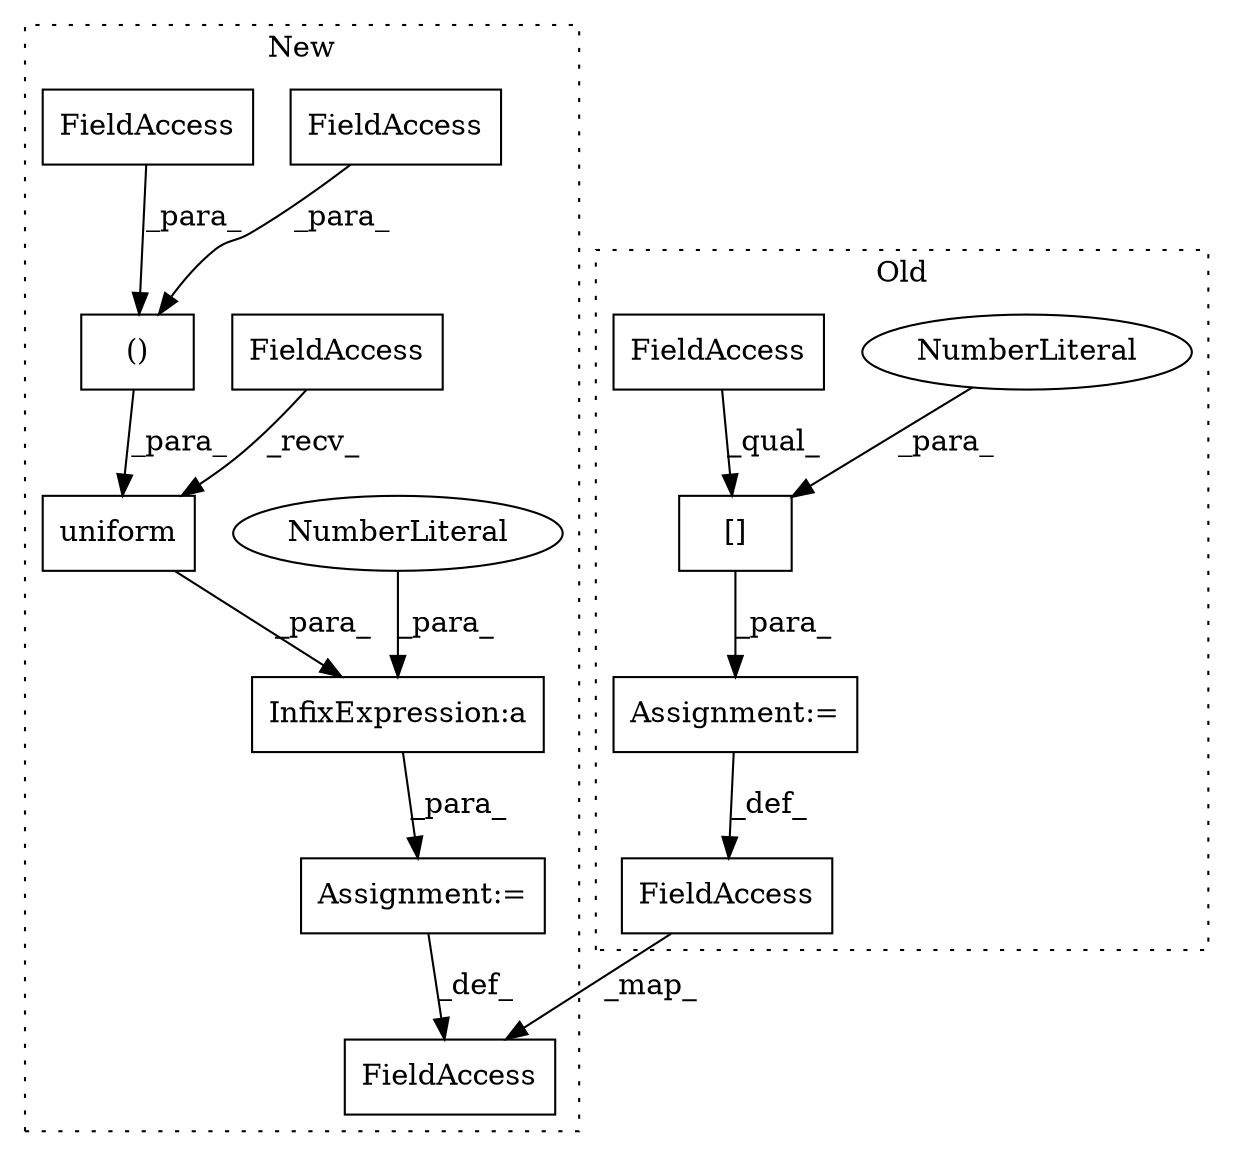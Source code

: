 digraph G {
subgraph cluster0 {
1 [label="[]" a="2" s="6926,6937" l="10,1" shape="box"];
5 [label="Assignment:=" a="7" s="6925" l="1" shape="box"];
8 [label="NumberLiteral" a="34" s="6936" l="1" shape="ellipse"];
12 [label="FieldAccess" a="22" s="6926" l="9" shape="box"];
14 [label="FieldAccess" a="22" s="7617" l="10" shape="box"];
label = "Old";
style="dotted";
}
subgraph cluster1 {
2 [label="uniform" a="32" s="7159,7197" l="13,2" shape="box"];
3 [label="FieldAccess" a="22" s="7146" l="12" shape="box"];
4 [label="Assignment:=" a="7" s="7137" l="1" shape="box"];
6 [label="()" a="106" s="7172" l="25" shape="box"];
7 [label="InfixExpression:a" a="27" s="7143" l="3" shape="box"];
9 [label="NumberLiteral" a="34" s="7139" l="4" shape="ellipse"];
10 [label="FieldAccess" a="22" s="7172" l="5" shape="box"];
11 [label="FieldAccess" a="22" s="7190" l="7" shape="box"];
13 [label="FieldAccess" a="22" s="7879" l="10" shape="box"];
label = "New";
style="dotted";
}
1 -> 5 [label="_para_"];
2 -> 7 [label="_para_"];
3 -> 2 [label="_recv_"];
4 -> 13 [label="_def_"];
5 -> 14 [label="_def_"];
6 -> 2 [label="_para_"];
7 -> 4 [label="_para_"];
8 -> 1 [label="_para_"];
9 -> 7 [label="_para_"];
10 -> 6 [label="_para_"];
11 -> 6 [label="_para_"];
12 -> 1 [label="_qual_"];
14 -> 13 [label="_map_"];
}